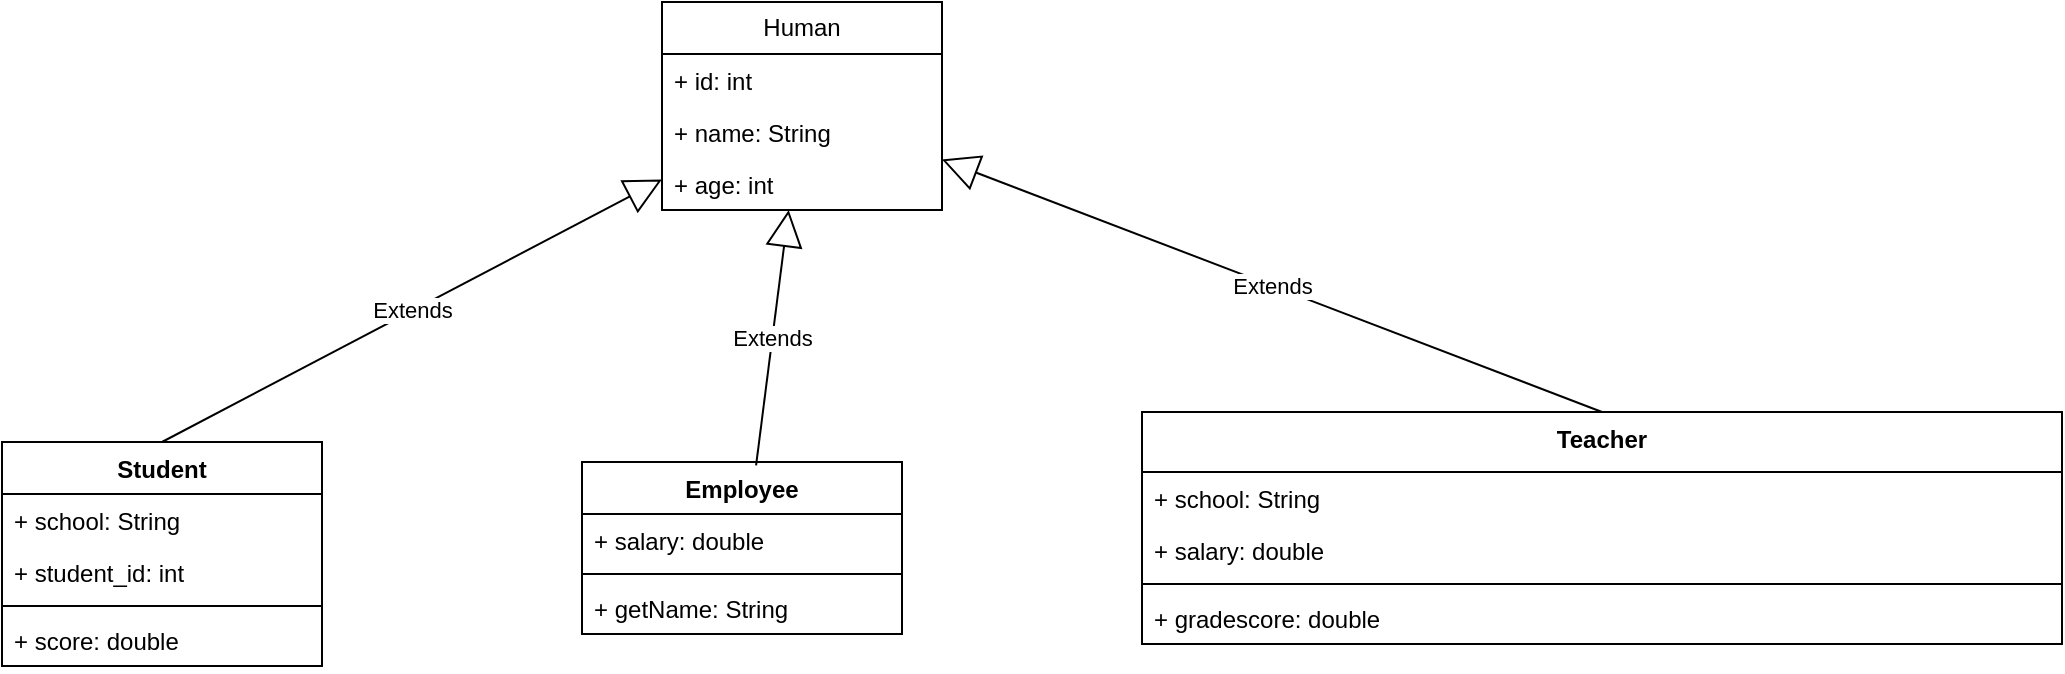 <mxfile version="24.8.3"><diagram name="Page-1" id="-dh6-apmQ9zakDahn3hT"><mxGraphModel dx="996" dy="661" grid="1" gridSize="10" guides="1" tooltips="1" connect="1" arrows="1" fold="1" page="1" pageScale="1" pageWidth="850" pageHeight="1100" math="0" shadow="0"><root><mxCell id="0"/><mxCell id="1" parent="0"/><mxCell id="itn5fhV2EbKHQ7JNuT6l-3" value="Human" style="swimlane;fontStyle=0;childLayout=stackLayout;horizontal=1;startSize=26;fillColor=none;horizontalStack=0;resizeParent=1;resizeParentMax=0;resizeLast=0;collapsible=1;marginBottom=0;whiteSpace=wrap;html=1;" parent="1" vertex="1"><mxGeometry x="430" width="140" height="104" as="geometry"/></mxCell><mxCell id="itn5fhV2EbKHQ7JNuT6l-4" value="+ id: int" style="text;strokeColor=none;fillColor=none;align=left;verticalAlign=top;spacingLeft=4;spacingRight=4;overflow=hidden;rotatable=0;points=[[0,0.5],[1,0.5]];portConstraint=eastwest;whiteSpace=wrap;html=1;" parent="itn5fhV2EbKHQ7JNuT6l-3" vertex="1"><mxGeometry y="26" width="140" height="26" as="geometry"/></mxCell><mxCell id="itn5fhV2EbKHQ7JNuT6l-5" value="+ name: String" style="text;strokeColor=none;fillColor=none;align=left;verticalAlign=top;spacingLeft=4;spacingRight=4;overflow=hidden;rotatable=0;points=[[0,0.5],[1,0.5]];portConstraint=eastwest;whiteSpace=wrap;html=1;" parent="itn5fhV2EbKHQ7JNuT6l-3" vertex="1"><mxGeometry y="52" width="140" height="26" as="geometry"/></mxCell><mxCell id="itn5fhV2EbKHQ7JNuT6l-6" value="+ age: int" style="text;strokeColor=none;fillColor=none;align=left;verticalAlign=top;spacingLeft=4;spacingRight=4;overflow=hidden;rotatable=0;points=[[0,0.5],[1,0.5]];portConstraint=eastwest;whiteSpace=wrap;html=1;" parent="itn5fhV2EbKHQ7JNuT6l-3" vertex="1"><mxGeometry y="78" width="140" height="26" as="geometry"/></mxCell><mxCell id="itn5fhV2EbKHQ7JNuT6l-7" value="Student" style="swimlane;fontStyle=1;align=center;verticalAlign=top;childLayout=stackLayout;horizontal=1;startSize=26;horizontalStack=0;resizeParent=1;resizeParentMax=0;resizeLast=0;collapsible=1;marginBottom=0;whiteSpace=wrap;html=1;" parent="1" vertex="1"><mxGeometry x="100" y="220" width="160" height="112" as="geometry"/></mxCell><mxCell id="jhfzLjNJNbqlkXUEN5gs-35" value="+ school: String" style="text;strokeColor=none;fillColor=none;align=left;verticalAlign=top;spacingLeft=4;spacingRight=4;overflow=hidden;rotatable=0;points=[[0,0.5],[1,0.5]];portConstraint=eastwest;whiteSpace=wrap;html=1;" vertex="1" parent="itn5fhV2EbKHQ7JNuT6l-7"><mxGeometry y="26" width="160" height="26" as="geometry"/></mxCell><mxCell id="jhfzLjNJNbqlkXUEN5gs-34" value="+ student_id: int" style="text;strokeColor=none;fillColor=none;align=left;verticalAlign=top;spacingLeft=4;spacingRight=4;overflow=hidden;rotatable=0;points=[[0,0.5],[1,0.5]];portConstraint=eastwest;whiteSpace=wrap;html=1;" vertex="1" parent="itn5fhV2EbKHQ7JNuT6l-7"><mxGeometry y="52" width="160" height="26" as="geometry"/></mxCell><mxCell id="itn5fhV2EbKHQ7JNuT6l-9" value="" style="line;strokeWidth=1;fillColor=none;align=left;verticalAlign=middle;spacingTop=-1;spacingLeft=3;spacingRight=3;rotatable=0;labelPosition=right;points=[];portConstraint=eastwest;strokeColor=inherit;" parent="itn5fhV2EbKHQ7JNuT6l-7" vertex="1"><mxGeometry y="78" width="160" height="8" as="geometry"/></mxCell><mxCell id="itn5fhV2EbKHQ7JNuT6l-10" value="+ score: double" style="text;strokeColor=none;fillColor=none;align=left;verticalAlign=top;spacingLeft=4;spacingRight=4;overflow=hidden;rotatable=0;points=[[0,0.5],[1,0.5]];portConstraint=eastwest;whiteSpace=wrap;html=1;" parent="itn5fhV2EbKHQ7JNuT6l-7" vertex="1"><mxGeometry y="86" width="160" height="26" as="geometry"/></mxCell><mxCell id="rfMGgx3qdHKI_bcX_o7W-1" value="Teacher" style="swimlane;fontStyle=1;align=center;verticalAlign=top;childLayout=stackLayout;horizontal=1;startSize=30;horizontalStack=0;resizeParent=1;resizeParentMax=0;resizeLast=0;collapsible=1;marginBottom=0;whiteSpace=wrap;html=1;" parent="1" vertex="1"><mxGeometry x="670" y="205" width="460" height="116" as="geometry"><mxRectangle x="600" y="220" width="80" height="30" as="alternateBounds"/></mxGeometry></mxCell><mxCell id="jhfzLjNJNbqlkXUEN5gs-36" value="+ school: String" style="text;strokeColor=none;fillColor=none;align=left;verticalAlign=top;spacingLeft=4;spacingRight=4;overflow=hidden;rotatable=0;points=[[0,0.5],[1,0.5]];portConstraint=eastwest;whiteSpace=wrap;html=1;" vertex="1" parent="rfMGgx3qdHKI_bcX_o7W-1"><mxGeometry y="30" width="460" height="26" as="geometry"/></mxCell><mxCell id="jhfzLjNJNbqlkXUEN5gs-37" value="+ salary: double" style="text;strokeColor=none;fillColor=none;align=left;verticalAlign=top;spacingLeft=4;spacingRight=4;overflow=hidden;rotatable=0;points=[[0,0.5],[1,0.5]];portConstraint=eastwest;whiteSpace=wrap;html=1;" vertex="1" parent="rfMGgx3qdHKI_bcX_o7W-1"><mxGeometry y="56" width="460" height="26" as="geometry"/></mxCell><mxCell id="rfMGgx3qdHKI_bcX_o7W-3" value="" style="line;strokeWidth=1;fillColor=none;align=left;verticalAlign=middle;spacingTop=-1;spacingLeft=3;spacingRight=3;rotatable=0;labelPosition=right;points=[];portConstraint=eastwest;strokeColor=inherit;" parent="rfMGgx3qdHKI_bcX_o7W-1" vertex="1"><mxGeometry y="82" width="460" height="8" as="geometry"/></mxCell><mxCell id="jhfzLjNJNbqlkXUEN5gs-44" value="+ gradescore: double" style="text;strokeColor=none;fillColor=none;align=left;verticalAlign=top;spacingLeft=4;spacingRight=4;overflow=hidden;rotatable=0;points=[[0,0.5],[1,0.5]];portConstraint=eastwest;whiteSpace=wrap;html=1;" vertex="1" parent="rfMGgx3qdHKI_bcX_o7W-1"><mxGeometry y="90" width="460" height="26" as="geometry"/></mxCell><mxCell id="jhfzLjNJNbqlkXUEN5gs-24" value="Employee" style="swimlane;fontStyle=1;align=center;verticalAlign=top;childLayout=stackLayout;horizontal=1;startSize=26;horizontalStack=0;resizeParent=1;resizeParentMax=0;resizeLast=0;collapsible=1;marginBottom=0;whiteSpace=wrap;html=1;" vertex="1" parent="1"><mxGeometry x="390" y="230" width="160" height="86" as="geometry"/></mxCell><mxCell id="jhfzLjNJNbqlkXUEN5gs-45" value="+ salary: double" style="text;strokeColor=none;fillColor=none;align=left;verticalAlign=top;spacingLeft=4;spacingRight=4;overflow=hidden;rotatable=0;points=[[0,0.5],[1,0.5]];portConstraint=eastwest;whiteSpace=wrap;html=1;" vertex="1" parent="jhfzLjNJNbqlkXUEN5gs-24"><mxGeometry y="26" width="160" height="26" as="geometry"/></mxCell><mxCell id="jhfzLjNJNbqlkXUEN5gs-26" value="" style="line;strokeWidth=1;fillColor=none;align=left;verticalAlign=middle;spacingTop=-1;spacingLeft=3;spacingRight=3;rotatable=0;labelPosition=right;points=[];portConstraint=eastwest;strokeColor=inherit;" vertex="1" parent="jhfzLjNJNbqlkXUEN5gs-24"><mxGeometry y="52" width="160" height="8" as="geometry"/></mxCell><mxCell id="jhfzLjNJNbqlkXUEN5gs-46" value="+ getName: String" style="text;strokeColor=none;fillColor=none;align=left;verticalAlign=top;spacingLeft=4;spacingRight=4;overflow=hidden;rotatable=0;points=[[0,0.5],[1,0.5]];portConstraint=eastwest;whiteSpace=wrap;html=1;" vertex="1" parent="jhfzLjNJNbqlkXUEN5gs-24"><mxGeometry y="60" width="160" height="26" as="geometry"/></mxCell><mxCell id="jhfzLjNJNbqlkXUEN5gs-47" value="Extends" style="endArrow=block;endSize=16;endFill=0;html=1;rounded=0;exitX=0.5;exitY=0;exitDx=0;exitDy=0;" edge="1" parent="1" source="itn5fhV2EbKHQ7JNuT6l-7" target="itn5fhV2EbKHQ7JNuT6l-3"><mxGeometry width="160" relative="1" as="geometry"><mxPoint x="200" y="120" as="sourcePoint"/><mxPoint x="360" y="120" as="targetPoint"/></mxGeometry></mxCell><mxCell id="jhfzLjNJNbqlkXUEN5gs-48" value="Extends" style="endArrow=block;endSize=16;endFill=0;html=1;rounded=0;exitX=0.544;exitY=0.019;exitDx=0;exitDy=0;exitPerimeter=0;" edge="1" parent="1" source="jhfzLjNJNbqlkXUEN5gs-24" target="itn5fhV2EbKHQ7JNuT6l-3"><mxGeometry width="160" relative="1" as="geometry"><mxPoint x="470" y="300" as="sourcePoint"/><mxPoint x="630" y="300" as="targetPoint"/></mxGeometry></mxCell><mxCell id="jhfzLjNJNbqlkXUEN5gs-49" value="Extends" style="endArrow=block;endSize=16;endFill=0;html=1;rounded=0;exitX=0.5;exitY=0;exitDx=0;exitDy=0;" edge="1" parent="1" source="rfMGgx3qdHKI_bcX_o7W-1" target="itn5fhV2EbKHQ7JNuT6l-3"><mxGeometry width="160" relative="1" as="geometry"><mxPoint x="880" y="180" as="sourcePoint"/><mxPoint x="630" y="300" as="targetPoint"/></mxGeometry></mxCell></root></mxGraphModel></diagram></mxfile>